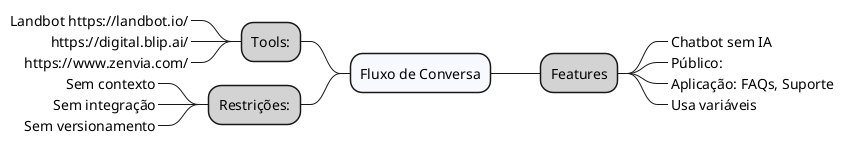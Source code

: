 @startmindmap

*[#F8F8FF] Fluxo de Conversa

**[#LightGray] Features
***_ Chatbot sem IA
***_ Público: 
***_ Aplicação: FAQs, Suporte
***_ Usa variáveis

left side

**[#LightGray] Tools:
***_ Landbot https://landbot.io/
***_ https://digital.blip.ai/
***_ https://www.zenvia.com/

**[#LightGray] Restrições:
***_ Sem contexto
***_ Sem integração
***_ Sem versionamento


left side

@endmindmap